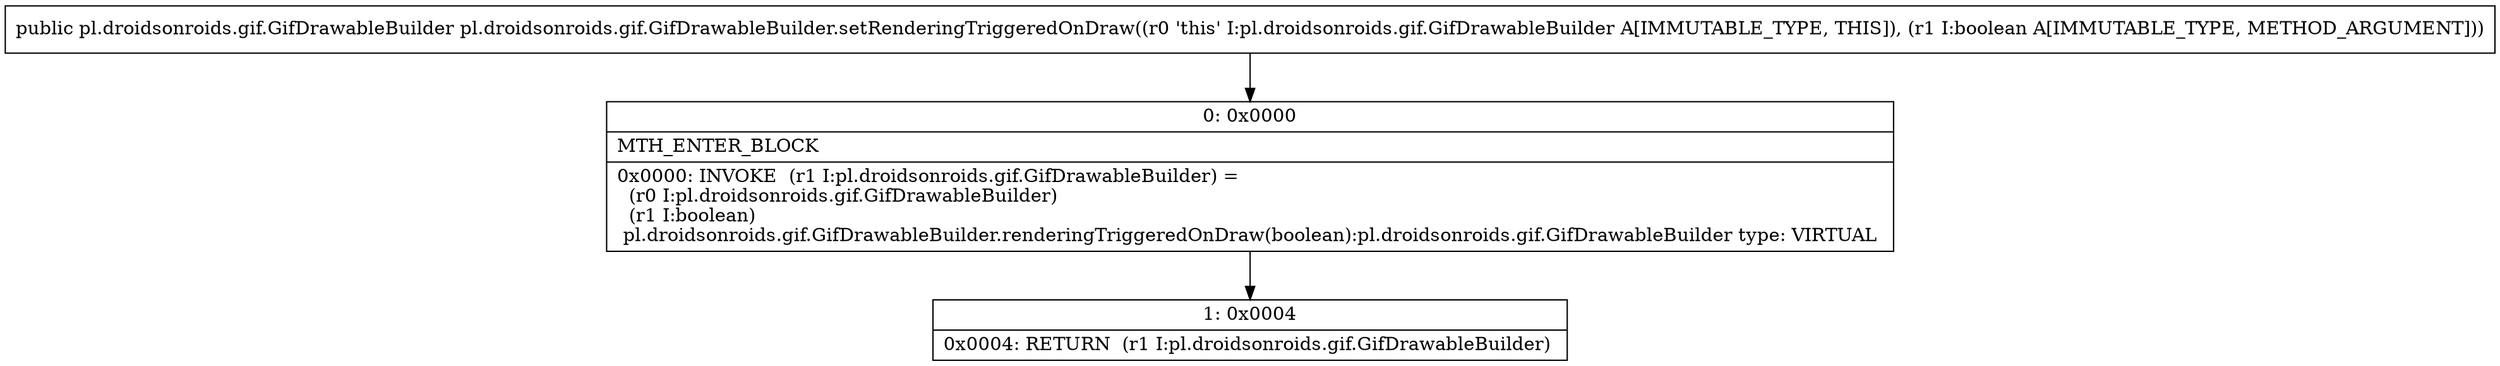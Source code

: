 digraph "CFG forpl.droidsonroids.gif.GifDrawableBuilder.setRenderingTriggeredOnDraw(Z)Lpl\/droidsonroids\/gif\/GifDrawableBuilder;" {
Node_0 [shape=record,label="{0\:\ 0x0000|MTH_ENTER_BLOCK\l|0x0000: INVOKE  (r1 I:pl.droidsonroids.gif.GifDrawableBuilder) = \l  (r0 I:pl.droidsonroids.gif.GifDrawableBuilder)\l  (r1 I:boolean)\l pl.droidsonroids.gif.GifDrawableBuilder.renderingTriggeredOnDraw(boolean):pl.droidsonroids.gif.GifDrawableBuilder type: VIRTUAL \l}"];
Node_1 [shape=record,label="{1\:\ 0x0004|0x0004: RETURN  (r1 I:pl.droidsonroids.gif.GifDrawableBuilder) \l}"];
MethodNode[shape=record,label="{public pl.droidsonroids.gif.GifDrawableBuilder pl.droidsonroids.gif.GifDrawableBuilder.setRenderingTriggeredOnDraw((r0 'this' I:pl.droidsonroids.gif.GifDrawableBuilder A[IMMUTABLE_TYPE, THIS]), (r1 I:boolean A[IMMUTABLE_TYPE, METHOD_ARGUMENT])) }"];
MethodNode -> Node_0;
Node_0 -> Node_1;
}

